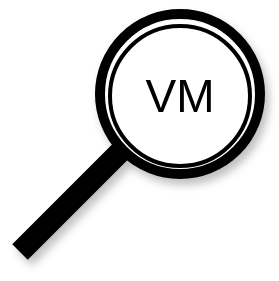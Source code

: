 <mxfile version="21.2.1" type="device">
  <diagram name="Page-1" id="p-QFlik5_-QbiGz6AAK3">
    <mxGraphModel dx="1362" dy="795" grid="1" gridSize="10" guides="1" tooltips="1" connect="1" arrows="1" fold="1" page="1" pageScale="1" pageWidth="850" pageHeight="1100" math="0" shadow="0">
      <root>
        <mxCell id="0" />
        <mxCell id="1" parent="0" />
        <mxCell id="2krfyCzf8xmfDg2YcaJz-1" value="" style="ellipse;whiteSpace=wrap;html=1;aspect=fixed;strokeWidth=5;shadow=1;" vertex="1" parent="1">
          <mxGeometry x="330" y="200" width="80" height="80" as="geometry" />
        </mxCell>
        <mxCell id="2krfyCzf8xmfDg2YcaJz-3" value="" style="ellipse;whiteSpace=wrap;html=1;aspect=fixed;strokeWidth=2;" vertex="1" parent="1">
          <mxGeometry x="335" y="206" width="70" height="70" as="geometry" />
        </mxCell>
        <mxCell id="2krfyCzf8xmfDg2YcaJz-4" value="VM" style="text;html=1;strokeColor=none;fillColor=none;align=center;verticalAlign=middle;whiteSpace=wrap;rounded=0;fontSize=23;" vertex="1" parent="1">
          <mxGeometry x="340" y="226" width="60" height="30" as="geometry" />
        </mxCell>
        <mxCell id="2krfyCzf8xmfDg2YcaJz-6" value="" style="endArrow=none;html=1;rounded=0;strokeWidth=11;shadow=1;" edge="1" parent="1">
          <mxGeometry width="50" height="50" relative="1" as="geometry">
            <mxPoint x="290" y="319" as="sourcePoint" />
            <mxPoint x="340" y="269" as="targetPoint" />
          </mxGeometry>
        </mxCell>
      </root>
    </mxGraphModel>
  </diagram>
</mxfile>
